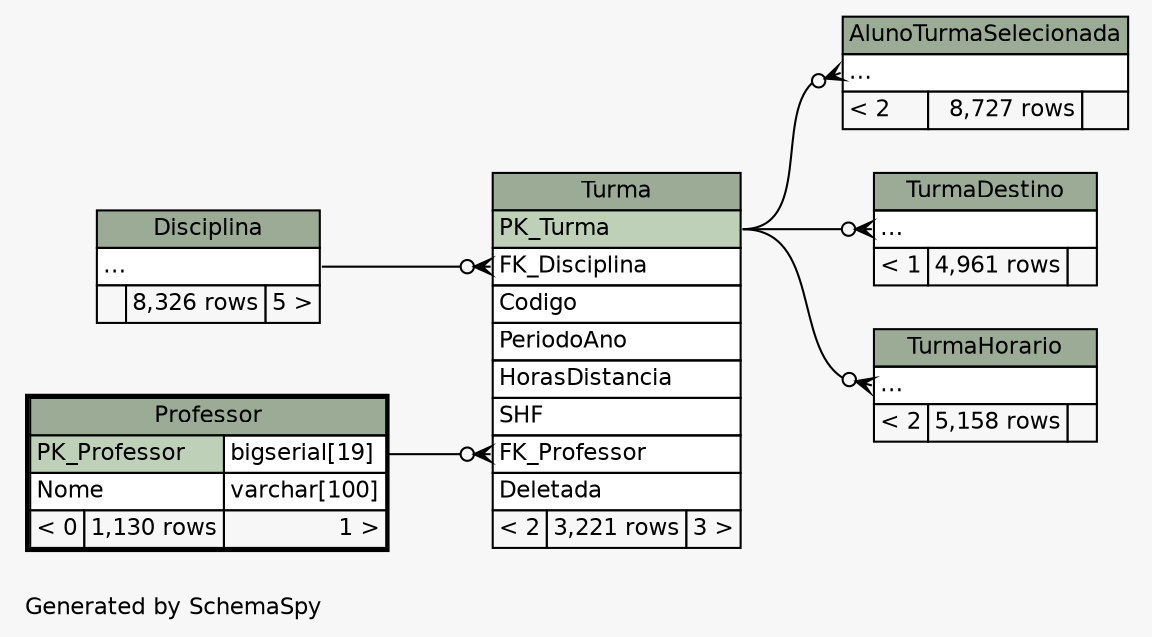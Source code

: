 // dot 2.36.0 on Linux 3.13.0-24-generic
// SchemaSpy rev 590
digraph "twoDegreesRelationshipsDiagram" {
  graph [
    rankdir="RL"
    bgcolor="#f7f7f7"
    label="\nGenerated by SchemaSpy"
    labeljust="l"
    nodesep="0.18"
    ranksep="0.46"
    fontname="Helvetica"
    fontsize="11"
  ];
  node [
    fontname="Helvetica"
    fontsize="11"
    shape="plaintext"
  ];
  edge [
    arrowsize="0.8"
  ];
  "AlunoTurmaSelecionada":"elipses":w -> "Turma":"PK_Turma":e [arrowhead=none dir=back arrowtail=crowodot];
  "Turma":"FK_Disciplina":w -> "Disciplina":"elipses":e [arrowhead=none dir=back arrowtail=crowodot];
  "Turma":"FK_Professor":w -> "Professor":"PK_Professor.type":e [arrowhead=none dir=back arrowtail=crowodot];
  "TurmaDestino":"elipses":w -> "Turma":"PK_Turma":e [arrowhead=none dir=back arrowtail=crowodot];
  "TurmaHorario":"elipses":w -> "Turma":"PK_Turma":e [arrowhead=none dir=back arrowtail=crowodot];
  "AlunoTurmaSelecionada" [
    label=<
    <TABLE BORDER="0" CELLBORDER="1" CELLSPACING="0" BGCOLOR="#ffffff">
      <TR><TD COLSPAN="3" BGCOLOR="#9bab96" ALIGN="CENTER">AlunoTurmaSelecionada</TD></TR>
      <TR><TD PORT="elipses" COLSPAN="3" ALIGN="LEFT">...</TD></TR>
      <TR><TD ALIGN="LEFT" BGCOLOR="#f7f7f7">&lt; 2</TD><TD ALIGN="RIGHT" BGCOLOR="#f7f7f7">8,727 rows</TD><TD ALIGN="RIGHT" BGCOLOR="#f7f7f7">  </TD></TR>
    </TABLE>>
    URL="AlunoTurmaSelecionada.html"
    tooltip="AlunoTurmaSelecionada"
  ];
  "Disciplina" [
    label=<
    <TABLE BORDER="0" CELLBORDER="1" CELLSPACING="0" BGCOLOR="#ffffff">
      <TR><TD COLSPAN="3" BGCOLOR="#9bab96" ALIGN="CENTER">Disciplina</TD></TR>
      <TR><TD PORT="elipses" COLSPAN="3" ALIGN="LEFT">...</TD></TR>
      <TR><TD ALIGN="LEFT" BGCOLOR="#f7f7f7">  </TD><TD ALIGN="RIGHT" BGCOLOR="#f7f7f7">8,326 rows</TD><TD ALIGN="RIGHT" BGCOLOR="#f7f7f7">5 &gt;</TD></TR>
    </TABLE>>
    URL="Disciplina.html"
    tooltip="Disciplina"
  ];
  "Professor" [
    label=<
    <TABLE BORDER="2" CELLBORDER="1" CELLSPACING="0" BGCOLOR="#ffffff">
      <TR><TD COLSPAN="3" BGCOLOR="#9bab96" ALIGN="CENTER">Professor</TD></TR>
      <TR><TD PORT="PK_Professor" COLSPAN="2" BGCOLOR="#bed1b8" ALIGN="LEFT">PK_Professor</TD><TD PORT="PK_Professor.type" ALIGN="LEFT">bigserial[19]</TD></TR>
      <TR><TD PORT="Nome" COLSPAN="2" ALIGN="LEFT">Nome</TD><TD PORT="Nome.type" ALIGN="LEFT">varchar[100]</TD></TR>
      <TR><TD ALIGN="LEFT" BGCOLOR="#f7f7f7">&lt; 0</TD><TD ALIGN="RIGHT" BGCOLOR="#f7f7f7">1,130 rows</TD><TD ALIGN="RIGHT" BGCOLOR="#f7f7f7">1 &gt;</TD></TR>
    </TABLE>>
    URL="Professor.html"
    tooltip="Professor"
  ];
  "Turma" [
    label=<
    <TABLE BORDER="0" CELLBORDER="1" CELLSPACING="0" BGCOLOR="#ffffff">
      <TR><TD COLSPAN="3" BGCOLOR="#9bab96" ALIGN="CENTER">Turma</TD></TR>
      <TR><TD PORT="PK_Turma" COLSPAN="3" BGCOLOR="#bed1b8" ALIGN="LEFT">PK_Turma</TD></TR>
      <TR><TD PORT="FK_Disciplina" COLSPAN="3" ALIGN="LEFT">FK_Disciplina</TD></TR>
      <TR><TD PORT="Codigo" COLSPAN="3" ALIGN="LEFT">Codigo</TD></TR>
      <TR><TD PORT="PeriodoAno" COLSPAN="3" ALIGN="LEFT">PeriodoAno</TD></TR>
      <TR><TD PORT="HorasDistancia" COLSPAN="3" ALIGN="LEFT">HorasDistancia</TD></TR>
      <TR><TD PORT="SHF" COLSPAN="3" ALIGN="LEFT">SHF</TD></TR>
      <TR><TD PORT="FK_Professor" COLSPAN="3" ALIGN="LEFT">FK_Professor</TD></TR>
      <TR><TD PORT="Deletada" COLSPAN="3" ALIGN="LEFT">Deletada</TD></TR>
      <TR><TD ALIGN="LEFT" BGCOLOR="#f7f7f7">&lt; 2</TD><TD ALIGN="RIGHT" BGCOLOR="#f7f7f7">3,221 rows</TD><TD ALIGN="RIGHT" BGCOLOR="#f7f7f7">3 &gt;</TD></TR>
    </TABLE>>
    URL="Turma.html"
    tooltip="Turma"
  ];
  "TurmaDestino" [
    label=<
    <TABLE BORDER="0" CELLBORDER="1" CELLSPACING="0" BGCOLOR="#ffffff">
      <TR><TD COLSPAN="3" BGCOLOR="#9bab96" ALIGN="CENTER">TurmaDestino</TD></TR>
      <TR><TD PORT="elipses" COLSPAN="3" ALIGN="LEFT">...</TD></TR>
      <TR><TD ALIGN="LEFT" BGCOLOR="#f7f7f7">&lt; 1</TD><TD ALIGN="RIGHT" BGCOLOR="#f7f7f7">4,961 rows</TD><TD ALIGN="RIGHT" BGCOLOR="#f7f7f7">  </TD></TR>
    </TABLE>>
    URL="TurmaDestino.html"
    tooltip="TurmaDestino"
  ];
  "TurmaHorario" [
    label=<
    <TABLE BORDER="0" CELLBORDER="1" CELLSPACING="0" BGCOLOR="#ffffff">
      <TR><TD COLSPAN="3" BGCOLOR="#9bab96" ALIGN="CENTER">TurmaHorario</TD></TR>
      <TR><TD PORT="elipses" COLSPAN="3" ALIGN="LEFT">...</TD></TR>
      <TR><TD ALIGN="LEFT" BGCOLOR="#f7f7f7">&lt; 2</TD><TD ALIGN="RIGHT" BGCOLOR="#f7f7f7">5,158 rows</TD><TD ALIGN="RIGHT" BGCOLOR="#f7f7f7">  </TD></TR>
    </TABLE>>
    URL="TurmaHorario.html"
    tooltip="TurmaHorario"
  ];
}

